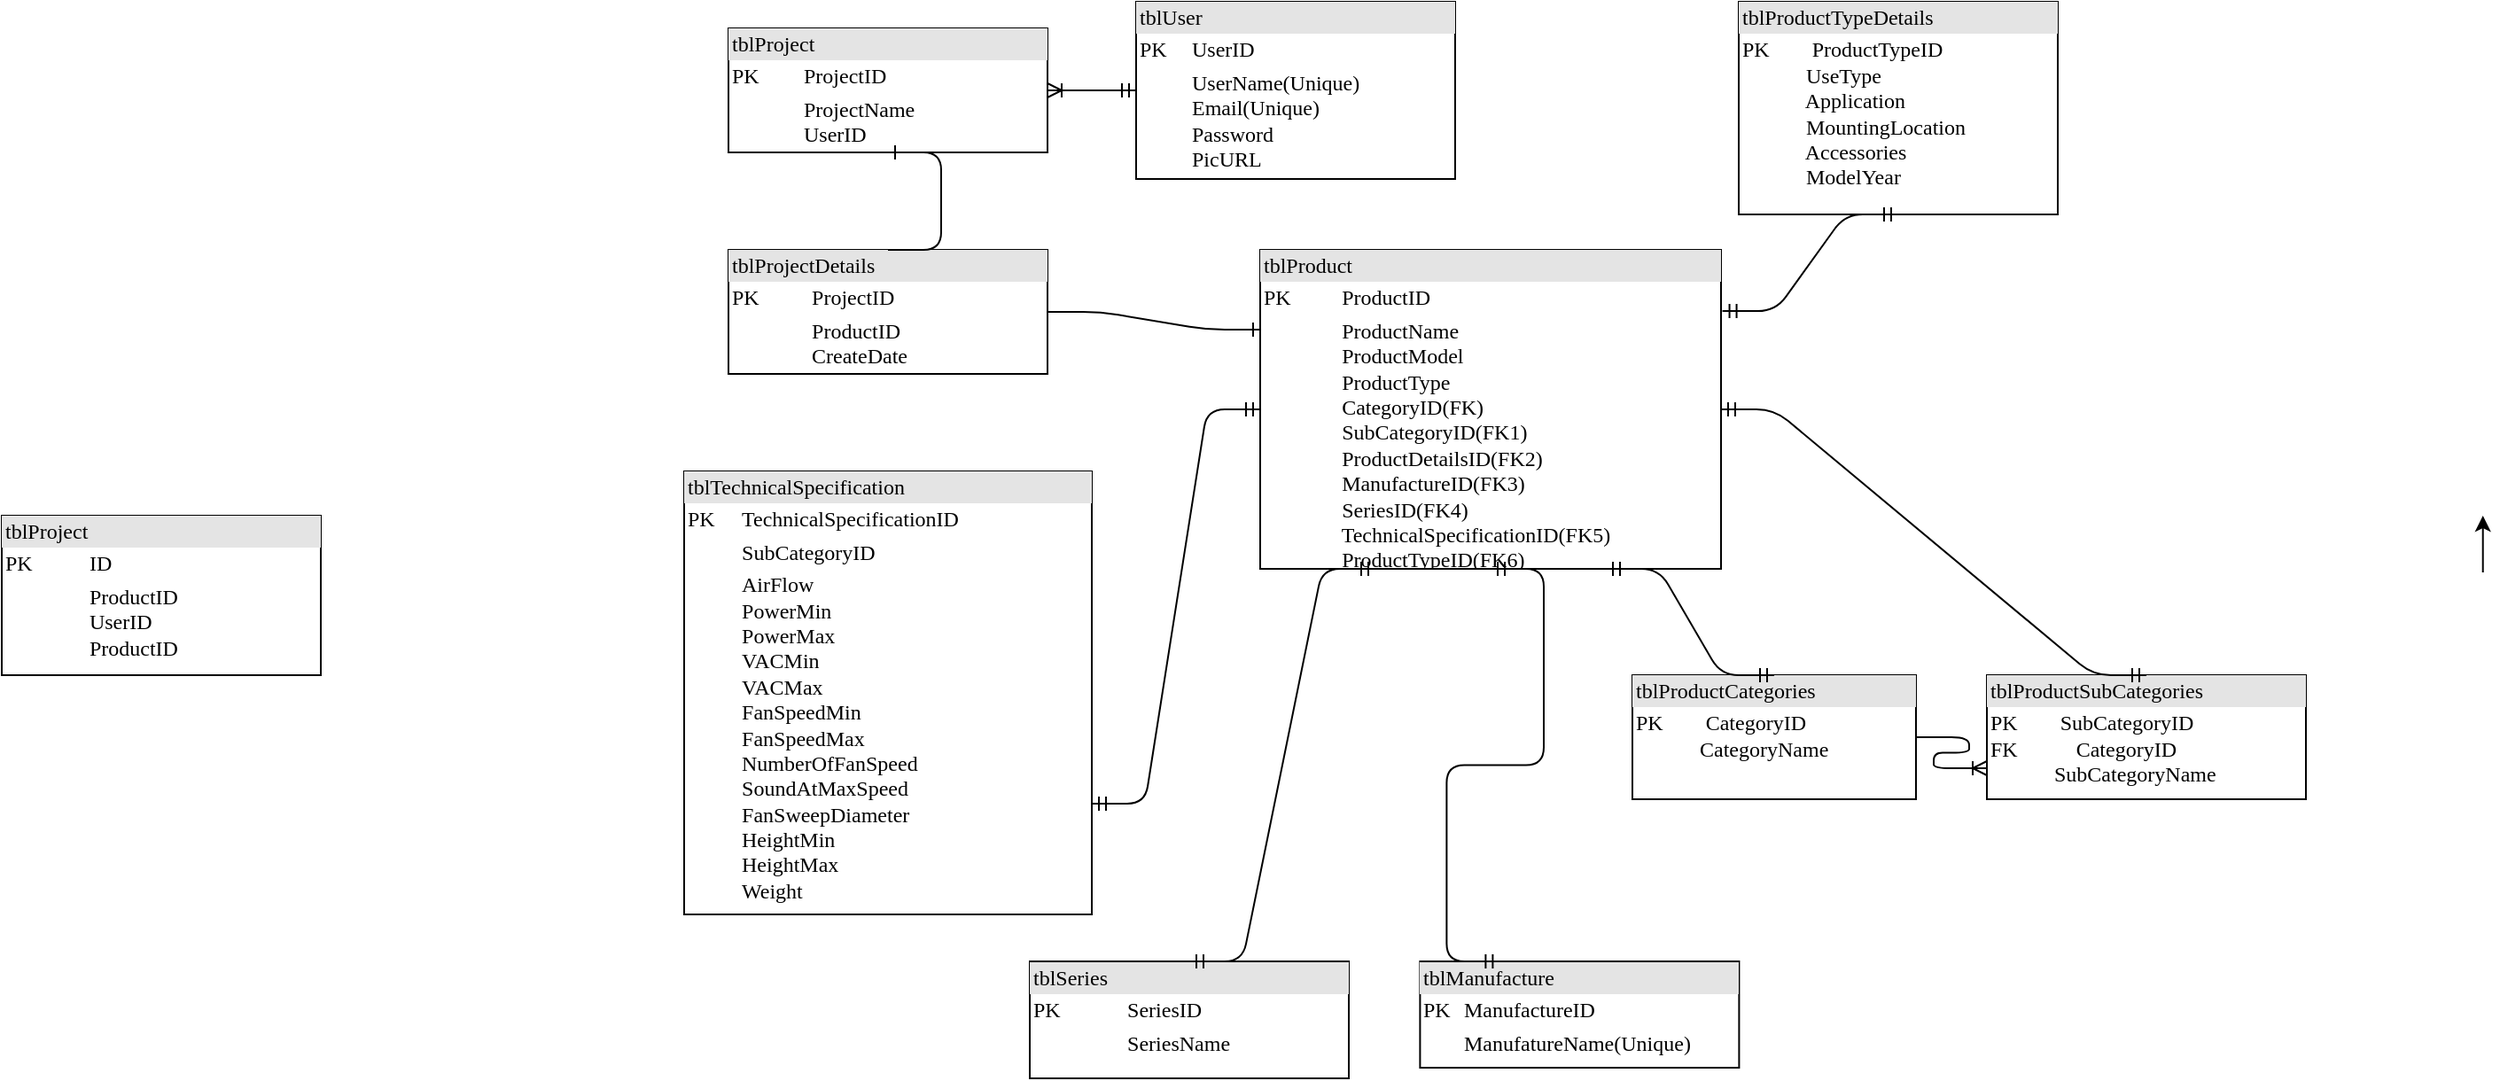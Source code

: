 <mxfile version="10.7.4"><diagram id="MiEfjnBCj5kYG7LXg7qP" name="Page-1"><mxGraphModel dx="2057" dy="725" grid="1" gridSize="10" guides="1" tooltips="1" connect="1" arrows="1" fold="1" page="1" pageScale="1" pageWidth="827" pageHeight="1169" math="0" shadow="0"><root><mxCell id="0"/><mxCell id="1" parent="0"/><mxCell id="yiHmBbLtQAvqIX9JaG39-1" value="&lt;div style=&quot;box-sizing: border-box ; width: 100% ; background: #e4e4e4 ; padding: 2px&quot;&gt;tblUser&lt;/div&gt;&lt;table style=&quot;width: 100% ; font-size: 1em&quot; cellpadding=&quot;2&quot; cellspacing=&quot;0&quot;&gt;&lt;tbody&gt;&lt;tr&gt;&lt;td&gt;PK&lt;/td&gt;&lt;td&gt;UserID&lt;/td&gt;&lt;/tr&gt;&lt;tr&gt;&lt;td&gt;&lt;br&gt;&lt;/td&gt;&lt;td&gt;UserName(Unique)&lt;br&gt;Email(Unique)&lt;br&gt;Password&lt;br&gt;PicURL&lt;/td&gt;&lt;/tr&gt;&lt;tr&gt;&lt;td&gt;&lt;br&gt;&lt;/td&gt;&lt;td&gt;&lt;br&gt;&lt;br&gt;&lt;br&gt;&lt;br&gt;&lt;/td&gt;&lt;/tr&gt;&lt;/tbody&gt;&lt;/table&gt;" style="verticalAlign=top;align=left;overflow=fill;html=1;rounded=0;shadow=0;comic=0;labelBackgroundColor=none;strokeColor=#000000;strokeWidth=1;fillColor=#ffffff;fontFamily=Verdana;fontSize=12;fontColor=#000000;" vertex="1" parent="1"><mxGeometry x="980" y="95" width="180" height="100" as="geometry"/></mxCell><mxCell id="yiHmBbLtQAvqIX9JaG39-2" value="&lt;div style=&quot;box-sizing: border-box ; width: 100% ; background: #e4e4e4 ; padding: 2px&quot;&gt;tblManufacture&lt;/div&gt;&lt;table style=&quot;width: 100% ; font-size: 1em&quot; cellpadding=&quot;2&quot; cellspacing=&quot;0&quot;&gt;&lt;tbody&gt;&lt;tr&gt;&lt;td&gt;PK&lt;/td&gt;&lt;td&gt;ManufactureID&lt;/td&gt;&lt;/tr&gt;&lt;tr&gt;&lt;td&gt;&lt;br&gt;&lt;/td&gt;&lt;td&gt;ManufatureName(Unique)&lt;br&gt;&lt;br&gt;&lt;/td&gt;&lt;/tr&gt;&lt;tr&gt;&lt;td&gt;&lt;br&gt;&lt;/td&gt;&lt;td&gt;&lt;br&gt;&lt;br&gt;&lt;br&gt;&lt;br&gt;&lt;/td&gt;&lt;/tr&gt;&lt;/tbody&gt;&lt;/table&gt;" style="verticalAlign=top;align=left;overflow=fill;html=1;rounded=0;shadow=0;comic=0;labelBackgroundColor=none;strokeColor=#000000;strokeWidth=1;fillColor=#ffffff;fontFamily=Verdana;fontSize=12;fontColor=#000000;" vertex="1" parent="1"><mxGeometry x="1140.2" y="636.5" width="180" height="60" as="geometry"/></mxCell><mxCell id="yiHmBbLtQAvqIX9JaG39-3" value="&lt;div style=&quot;box-sizing: border-box ; width: 100% ; background: #e4e4e4 ; padding: 2px&quot;&gt;tblProjectDetails&lt;/div&gt;&lt;table style=&quot;width: 100% ; font-size: 1em&quot; cellpadding=&quot;2&quot; cellspacing=&quot;0&quot;&gt;&lt;tbody&gt;&lt;tr&gt;&lt;td&gt;PK&lt;/td&gt;&lt;td&gt;ProjectID&lt;/td&gt;&lt;/tr&gt;&lt;tr&gt;&lt;td&gt;&lt;br&gt;&lt;/td&gt;&lt;td&gt;ProductID&lt;br&gt;CreateDate&lt;br&gt;&lt;br&gt;&lt;/td&gt;&lt;/tr&gt;&lt;tr&gt;&lt;td&gt;&lt;br&gt;&lt;/td&gt;&lt;td&gt;&lt;br&gt;&lt;br&gt;&lt;br&gt;&lt;br&gt;&lt;/td&gt;&lt;/tr&gt;&lt;/tbody&gt;&lt;/table&gt;" style="verticalAlign=top;align=left;overflow=fill;html=1;rounded=0;shadow=0;comic=0;labelBackgroundColor=none;strokeColor=#000000;strokeWidth=1;fillColor=#ffffff;fontFamily=Verdana;fontSize=12;fontColor=#000000;" vertex="1" parent="1"><mxGeometry x="750" y="235" width="180" height="70" as="geometry"/></mxCell><mxCell id="yiHmBbLtQAvqIX9JaG39-4" value="&lt;div style=&quot;box-sizing: border-box ; width: 100% ; background: #e4e4e4 ; padding: 2px&quot;&gt;tblProject&lt;/div&gt;&lt;table style=&quot;width: 100% ; font-size: 1em&quot; cellpadding=&quot;2&quot; cellspacing=&quot;0&quot;&gt;&lt;tbody&gt;&lt;tr&gt;&lt;td&gt;PK&lt;/td&gt;&lt;td&gt;ID&lt;/td&gt;&lt;/tr&gt;&lt;tr&gt;&lt;td&gt;&lt;br&gt;&lt;/td&gt;&lt;td&gt;ProductID&lt;br&gt;UserID&lt;br&gt;ProductID&lt;br&gt;&lt;br&gt;&lt;br&gt;&lt;/td&gt;&lt;/tr&gt;&lt;tr&gt;&lt;td&gt;&lt;br&gt;&lt;/td&gt;&lt;td&gt;&lt;br&gt;&lt;br&gt;&lt;br&gt;&lt;br&gt;&lt;/td&gt;&lt;/tr&gt;&lt;/tbody&gt;&lt;/table&gt;" style="verticalAlign=top;align=left;overflow=fill;html=1;rounded=0;shadow=0;comic=0;labelBackgroundColor=none;strokeColor=#000000;strokeWidth=1;fillColor=#ffffff;fontFamily=Verdana;fontSize=12;fontColor=#000000;" vertex="1" parent="1"><mxGeometry x="340" y="385" width="180" height="90" as="geometry"/></mxCell><mxCell id="yiHmBbLtQAvqIX9JaG39-5" value="&lt;div style=&quot;box-sizing: border-box ; width: 100% ; background: #e4e4e4 ; padding: 2px&quot;&gt;tblTechnicalSpecification&lt;/div&gt;&lt;table style=&quot;width: 100% ; font-size: 1em&quot; cellpadding=&quot;2&quot; cellspacing=&quot;0&quot;&gt;&lt;tbody&gt;&lt;tr&gt;&lt;td&gt;PK&lt;/td&gt;&lt;td&gt;TechnicalSpecificationID&lt;br&gt;&lt;/td&gt;&lt;/tr&gt;&lt;tr&gt;&lt;td&gt;&lt;br&gt;&lt;/td&gt;&lt;td&gt;SubCategoryID&lt;/td&gt;&lt;/tr&gt;&lt;tr&gt;&lt;td&gt;&lt;/td&gt;&lt;td&gt;AirFlow&lt;br&gt;PowerMin&lt;br&gt;PowerMax&lt;br&gt;VACMin&lt;br&gt;VACMax&lt;br&gt;FanSpeedMin&lt;br&gt;FanSpeedMax&lt;br&gt;NumberOfFanSpeed&lt;br&gt;SoundAtMaxSpeed&lt;br&gt;FanSweepDiameter&lt;br&gt;HeightMin&lt;br&gt;HeightMax&lt;br&gt;Weight&lt;br&gt;&lt;br&gt;&lt;br&gt;&lt;/td&gt;&lt;/tr&gt;&lt;/tbody&gt;&lt;/table&gt;" style="verticalAlign=top;align=left;overflow=fill;html=1;rounded=0;shadow=0;comic=0;labelBackgroundColor=none;strokeColor=#000000;strokeWidth=1;fillColor=#ffffff;fontFamily=Verdana;fontSize=12;fontColor=#000000;" vertex="1" parent="1"><mxGeometry x="725" y="360" width="230" height="250" as="geometry"/></mxCell><mxCell id="yiHmBbLtQAvqIX9JaG39-6" value="&lt;div style=&quot;box-sizing: border-box ; width: 100% ; background: #e4e4e4 ; padding: 2px&quot;&gt;tblProductCategories&lt;/div&gt;&lt;table style=&quot;width: 100% ; font-size: 1em&quot; cellpadding=&quot;2&quot; cellspacing=&quot;0&quot;&gt;&lt;tbody&gt;&lt;tr&gt;&lt;td&gt;PK&amp;nbsp; &amp;nbsp; &amp;nbsp; &amp;nbsp; CategoryID&lt;br&gt;&amp;nbsp; &amp;nbsp; &amp;nbsp; &amp;nbsp; &amp;nbsp; &amp;nbsp; CategoryName&lt;br&gt;&amp;nbsp; &amp;nbsp; &amp;nbsp; &amp;nbsp; &amp;nbsp; &amp;nbsp;&amp;nbsp;&lt;br&gt;&amp;nbsp; &amp;nbsp; &amp;nbsp; &amp;nbsp; &amp;nbsp; &amp;nbsp;&amp;nbsp;&lt;br&gt;&amp;nbsp; &amp;nbsp; &amp;nbsp; &amp;nbsp; &amp;nbsp; &amp;nbsp;&amp;nbsp;&lt;br&gt;&amp;nbsp; &amp;nbsp; &amp;nbsp; &amp;nbsp; &amp;nbsp; &amp;nbsp;&amp;nbsp;&lt;br&gt;&lt;br&gt;&lt;br&gt;&lt;/td&gt;&lt;td&gt;&lt;br&gt;&lt;/td&gt;&lt;/tr&gt;&lt;tr&gt;&lt;td&gt;&lt;br&gt;&lt;/td&gt;&lt;td&gt;&lt;br&gt;&lt;/td&gt;&lt;/tr&gt;&lt;tr&gt;&lt;td&gt;&lt;/td&gt;&lt;td&gt;&lt;br&gt;&lt;/td&gt;&lt;/tr&gt;&lt;/tbody&gt;&lt;/table&gt;" style="verticalAlign=top;align=left;overflow=fill;html=1;rounded=0;shadow=0;comic=0;labelBackgroundColor=none;strokeColor=#000000;strokeWidth=1;fillColor=#ffffff;fontFamily=Verdana;fontSize=12;fontColor=#000000;" vertex="1" parent="1"><mxGeometry x="1260" y="475" width="160" height="70" as="geometry"/></mxCell><mxCell id="yiHmBbLtQAvqIX9JaG39-7" value="&lt;div style=&quot;box-sizing: border-box ; width: 100% ; background: #e4e4e4 ; padding: 2px&quot;&gt;tblSeries&lt;/div&gt;&lt;table style=&quot;width: 100% ; font-size: 1em&quot; cellpadding=&quot;2&quot; cellspacing=&quot;0&quot;&gt;&lt;tbody&gt;&lt;tr&gt;&lt;td&gt;PK&lt;/td&gt;&lt;td&gt;&amp;nbsp; &amp;nbsp; &amp;nbsp; SeriesID&lt;/td&gt;&lt;/tr&gt;&lt;tr&gt;&lt;td&gt;&lt;br&gt;&lt;/td&gt;&lt;td&gt;&amp;nbsp; &amp;nbsp; &amp;nbsp; SeriesName&lt;/td&gt;&lt;/tr&gt;&lt;tr&gt;&lt;td&gt;&lt;/td&gt;&lt;td&gt;&lt;br&gt;&lt;/td&gt;&lt;/tr&gt;&lt;/tbody&gt;&lt;/table&gt;" style="verticalAlign=top;align=left;overflow=fill;html=1;rounded=0;shadow=0;comic=0;labelBackgroundColor=none;strokeColor=#000000;strokeWidth=1;fillColor=#ffffff;fontFamily=Verdana;fontSize=12;fontColor=#000000;" vertex="1" parent="1"><mxGeometry x="920" y="636.5" width="180" height="66" as="geometry"/></mxCell><mxCell id="yiHmBbLtQAvqIX9JaG39-9" value="&lt;div style=&quot;box-sizing: border-box ; width: 100% ; background: #e4e4e4 ; padding: 2px&quot;&gt;&lt;span&gt;tblProduct&lt;/span&gt;&lt;br&gt;&lt;/div&gt;&lt;table style=&quot;width: 100% ; font-size: 1em&quot; cellpadding=&quot;2&quot; cellspacing=&quot;0&quot;&gt;&lt;tbody&gt;&lt;tr&gt;&lt;td&gt;PK&lt;/td&gt;&lt;td&gt;&amp;nbsp; &amp;nbsp; &amp;nbsp; ProductID&lt;/td&gt;&lt;/tr&gt;&lt;tr&gt;&lt;td&gt;&lt;br&gt;&lt;/td&gt;&lt;td&gt;&amp;nbsp; &amp;nbsp; &amp;nbsp; ProductName&lt;br&gt;&amp;nbsp; &amp;nbsp; &amp;nbsp; ProductModel&lt;br&gt;&amp;nbsp; &amp;nbsp; &amp;nbsp; ProductType&lt;br&gt;&amp;nbsp; &amp;nbsp; &amp;nbsp; CategoryID(FK)&lt;br&gt;&amp;nbsp; &amp;nbsp; &amp;nbsp; SubCategoryID(FK1)&lt;br&gt;&amp;nbsp; &amp;nbsp; &amp;nbsp; ProductDetailsID(FK2)&lt;br&gt;&amp;nbsp; &amp;nbsp; &amp;nbsp; ManufactureID(FK3)&lt;br&gt;&amp;nbsp; &amp;nbsp; &amp;nbsp; SeriesID(FK4)&lt;br&gt;&amp;nbsp; &amp;nbsp; &amp;nbsp; TechnicalSpecificationID(FK5)&lt;br&gt;&amp;nbsp; &amp;nbsp; &amp;nbsp; ProductTypeID(FK6)&lt;br&gt;&lt;br&gt;&lt;br&gt;&lt;/td&gt;&lt;/tr&gt;&lt;tr&gt;&lt;td&gt;&lt;/td&gt;&lt;td&gt;&lt;br&gt;&lt;/td&gt;&lt;/tr&gt;&lt;/tbody&gt;&lt;/table&gt;" style="verticalAlign=top;align=left;overflow=fill;html=1;rounded=0;shadow=0;comic=0;labelBackgroundColor=none;strokeColor=#000000;strokeWidth=1;fillColor=#ffffff;fontFamily=Verdana;fontSize=12;fontColor=#000000;" vertex="1" parent="1"><mxGeometry x="1050" y="235" width="260" height="180" as="geometry"/></mxCell><mxCell id="yiHmBbLtQAvqIX9JaG39-10" value="&lt;div style=&quot;box-sizing: border-box ; width: 100% ; background: #e4e4e4 ; padding: 2px&quot;&gt;tblProductSubCategories&lt;/div&gt;&lt;table style=&quot;width: 100% ; font-size: 1em&quot; cellpadding=&quot;2&quot; cellspacing=&quot;0&quot;&gt;&lt;tbody&gt;&lt;tr&gt;&lt;td&gt;PK&amp;nbsp; &amp;nbsp; &amp;nbsp; &amp;nbsp; SubCategoryID&lt;br&gt;FK&amp;nbsp; &amp;nbsp; &amp;nbsp; &amp;nbsp; &amp;nbsp; &amp;nbsp;CategoryID&lt;br&gt;&amp;nbsp; &amp;nbsp; &amp;nbsp; &amp;nbsp; &amp;nbsp; &amp;nbsp; SubCategoryName&lt;br&gt;&amp;nbsp; &amp;nbsp; &amp;nbsp; &amp;nbsp; &amp;nbsp; &amp;nbsp;&amp;nbsp;&lt;br&gt;&amp;nbsp; &amp;nbsp; &amp;nbsp; &amp;nbsp; &amp;nbsp; &amp;nbsp;&amp;nbsp;&lt;br&gt;&amp;nbsp; &amp;nbsp; &amp;nbsp; &amp;nbsp; &amp;nbsp; &amp;nbsp;&amp;nbsp;&lt;br&gt;&lt;br&gt;&lt;br&gt;&lt;/td&gt;&lt;td&gt;&lt;br&gt;&lt;/td&gt;&lt;/tr&gt;&lt;tr&gt;&lt;td&gt;&lt;br&gt;&lt;/td&gt;&lt;td&gt;&lt;br&gt;&lt;/td&gt;&lt;/tr&gt;&lt;tr&gt;&lt;td&gt;&lt;/td&gt;&lt;td&gt;&lt;br&gt;&lt;/td&gt;&lt;/tr&gt;&lt;/tbody&gt;&lt;/table&gt;" style="verticalAlign=top;align=left;overflow=fill;html=1;rounded=0;shadow=0;comic=0;labelBackgroundColor=none;strokeColor=#000000;strokeWidth=1;fillColor=#ffffff;fontFamily=Verdana;fontSize=12;fontColor=#000000;" vertex="1" parent="1"><mxGeometry x="1460" y="475" width="180" height="70" as="geometry"/></mxCell><mxCell id="yiHmBbLtQAvqIX9JaG39-11" value="&lt;div style=&quot;box-sizing: border-box ; width: 100% ; background: #e4e4e4 ; padding: 2px&quot;&gt;tblProject&lt;/div&gt;&lt;table style=&quot;width: 100% ; font-size: 1em&quot; cellpadding=&quot;2&quot; cellspacing=&quot;0&quot;&gt;&lt;tbody&gt;&lt;tr&gt;&lt;td&gt;PK&lt;/td&gt;&lt;td&gt;ProjectID&lt;/td&gt;&lt;/tr&gt;&lt;tr&gt;&lt;td&gt;&lt;br&gt;&lt;/td&gt;&lt;td&gt;ProjectName&lt;br&gt;UserID&lt;br&gt;&lt;br&gt;&lt;/td&gt;&lt;/tr&gt;&lt;tr&gt;&lt;td&gt;&lt;br&gt;&lt;/td&gt;&lt;td&gt;&lt;br&gt;&lt;br&gt;&lt;br&gt;&lt;br&gt;&lt;/td&gt;&lt;/tr&gt;&lt;/tbody&gt;&lt;/table&gt;" style="verticalAlign=top;align=left;overflow=fill;html=1;rounded=0;shadow=0;comic=0;labelBackgroundColor=none;strokeColor=#000000;strokeWidth=1;fillColor=#ffffff;fontFamily=Verdana;fontSize=12;fontColor=#000000;" vertex="1" parent="1"><mxGeometry x="750" y="110" width="180" height="70" as="geometry"/></mxCell><mxCell id="yiHmBbLtQAvqIX9JaG39-14" value="&lt;div style=&quot;box-sizing: border-box ; width: 100% ; background: #e4e4e4 ; padding: 2px&quot;&gt;tblProductTypeDetails&lt;/div&gt;&lt;table style=&quot;width: 100% ; font-size: 1em&quot; cellpadding=&quot;2&quot; cellspacing=&quot;0&quot;&gt;&lt;tbody&gt;&lt;tr&gt;&lt;td&gt;PK&amp;nbsp; &amp;nbsp; &amp;nbsp; &amp;nbsp; ProductTypeID&lt;br&gt;&amp;nbsp; &amp;nbsp; &amp;nbsp; &amp;nbsp; &amp;nbsp; &amp;nbsp; UseType&lt;br&gt;&amp;nbsp; &amp;nbsp; &amp;nbsp; &amp;nbsp; &amp;nbsp; &amp;nbsp; Application&lt;br&gt;&amp;nbsp; &amp;nbsp; &amp;nbsp; &amp;nbsp; &amp;nbsp; &amp;nbsp; MountingLocation&lt;br&gt;&amp;nbsp; &amp;nbsp; &amp;nbsp; &amp;nbsp; &amp;nbsp; &amp;nbsp; Accessories&lt;br&gt;&amp;nbsp; &amp;nbsp; &amp;nbsp; &amp;nbsp; &amp;nbsp; &amp;nbsp; ModelYear&lt;br&gt;&lt;br&gt;&lt;br&gt;&lt;/td&gt;&lt;td&gt;&lt;br&gt;&lt;/td&gt;&lt;/tr&gt;&lt;tr&gt;&lt;td&gt;&lt;br&gt;&lt;/td&gt;&lt;td&gt;&lt;br&gt;&lt;/td&gt;&lt;/tr&gt;&lt;tr&gt;&lt;td&gt;&lt;/td&gt;&lt;td&gt;&lt;br&gt;&lt;/td&gt;&lt;/tr&gt;&lt;/tbody&gt;&lt;/table&gt;" style="verticalAlign=top;align=left;overflow=fill;html=1;rounded=0;shadow=0;comic=0;labelBackgroundColor=none;strokeColor=#000000;strokeWidth=1;fillColor=#ffffff;fontFamily=Verdana;fontSize=12;fontColor=#000000;" vertex="1" parent="1"><mxGeometry x="1320" y="95" width="180" height="120" as="geometry"/></mxCell><mxCell id="yiHmBbLtQAvqIX9JaG39-26" value="" style="edgeStyle=orthogonalEdgeStyle;rounded=0;orthogonalLoop=1;jettySize=auto;html=1;" edge="1" parent="1"><mxGeometry relative="1" as="geometry"><mxPoint x="1739.857" y="417" as="sourcePoint"/><mxPoint x="1739.857" y="385" as="targetPoint"/></mxGeometry></mxCell><mxCell id="yiHmBbLtQAvqIX9JaG39-17" value="" style="edgeStyle=entityRelationEdgeStyle;fontSize=12;html=1;endArrow=ERoneToMany;startArrow=ERmandOne;exitX=0;exitY=0.5;exitDx=0;exitDy=0;entryX=1;entryY=0.5;entryDx=0;entryDy=0;" edge="1" parent="1" source="yiHmBbLtQAvqIX9JaG39-1" target="yiHmBbLtQAvqIX9JaG39-11"><mxGeometry width="100" height="100" relative="1" as="geometry"><mxPoint x="880" y="550" as="sourcePoint"/><mxPoint x="990" y="400" as="targetPoint"/></mxGeometry></mxCell><mxCell id="yiHmBbLtQAvqIX9JaG39-18" value="" style="edgeStyle=entityRelationEdgeStyle;fontSize=12;html=1;endArrow=ERmandOne;startArrow=ERmandOne;exitX=1;exitY=0.75;exitDx=0;exitDy=0;entryX=0;entryY=0.5;entryDx=0;entryDy=0;" edge="1" parent="1" source="yiHmBbLtQAvqIX9JaG39-5" target="yiHmBbLtQAvqIX9JaG39-9"><mxGeometry width="100" height="100" relative="1" as="geometry"><mxPoint x="940" y="480" as="sourcePoint"/><mxPoint x="1040" y="380" as="targetPoint"/></mxGeometry></mxCell><mxCell id="yiHmBbLtQAvqIX9JaG39-19" value="" style="edgeStyle=entityRelationEdgeStyle;fontSize=12;html=1;endArrow=ERmandOne;startArrow=ERmandOne;entryX=0.25;entryY=1;entryDx=0;entryDy=0;exitX=0.5;exitY=0;exitDx=0;exitDy=0;" edge="1" parent="1" source="yiHmBbLtQAvqIX9JaG39-7" target="yiHmBbLtQAvqIX9JaG39-9"><mxGeometry width="100" height="100" relative="1" as="geometry"><mxPoint x="890" y="770" as="sourcePoint"/><mxPoint x="990" y="670" as="targetPoint"/></mxGeometry></mxCell><mxCell id="yiHmBbLtQAvqIX9JaG39-20" value="" style="edgeStyle=entityRelationEdgeStyle;fontSize=12;html=1;endArrow=ERmandOne;startArrow=ERmandOne;entryX=0.5;entryY=1;entryDx=0;entryDy=0;exitX=0.25;exitY=0;exitDx=0;exitDy=0;" edge="1" parent="1" source="yiHmBbLtQAvqIX9JaG39-2" target="yiHmBbLtQAvqIX9JaG39-9"><mxGeometry width="100" height="100" relative="1" as="geometry"><mxPoint x="1440" y="560" as="sourcePoint"/><mxPoint x="1540" y="460" as="targetPoint"/></mxGeometry></mxCell><mxCell id="yiHmBbLtQAvqIX9JaG39-21" value="" style="edgeStyle=entityRelationEdgeStyle;fontSize=12;html=1;endArrow=ERone;endFill=1;entryX=0;entryY=0.25;entryDx=0;entryDy=0;exitX=1;exitY=0.5;exitDx=0;exitDy=0;" edge="1" parent="1" source="yiHmBbLtQAvqIX9JaG39-3" target="yiHmBbLtQAvqIX9JaG39-9"><mxGeometry width="100" height="100" relative="1" as="geometry"><mxPoint x="340" y="820" as="sourcePoint"/><mxPoint x="440" y="720" as="targetPoint"/></mxGeometry></mxCell><mxCell id="yiHmBbLtQAvqIX9JaG39-22" value="" style="edgeStyle=entityRelationEdgeStyle;fontSize=12;html=1;endArrow=ERone;endFill=1;entryX=0.5;entryY=1;entryDx=0;entryDy=0;exitX=0.5;exitY=0;exitDx=0;exitDy=0;" edge="1" parent="1" source="yiHmBbLtQAvqIX9JaG39-3" target="yiHmBbLtQAvqIX9JaG39-11"><mxGeometry width="100" height="100" relative="1" as="geometry"><mxPoint x="340" y="820" as="sourcePoint"/><mxPoint x="440" y="720" as="targetPoint"/></mxGeometry></mxCell><mxCell id="yiHmBbLtQAvqIX9JaG39-23" value="" style="edgeStyle=entityRelationEdgeStyle;fontSize=12;html=1;endArrow=ERmandOne;startArrow=ERmandOne;exitX=1.003;exitY=0.192;exitDx=0;exitDy=0;entryX=0.5;entryY=1;entryDx=0;entryDy=0;exitPerimeter=0;" edge="1" parent="1" source="yiHmBbLtQAvqIX9JaG39-9" target="yiHmBbLtQAvqIX9JaG39-14"><mxGeometry width="100" height="100" relative="1" as="geometry"><mxPoint x="1440" y="440" as="sourcePoint"/><mxPoint x="1540" y="340" as="targetPoint"/></mxGeometry></mxCell><mxCell id="yiHmBbLtQAvqIX9JaG39-25" value="" style="edgeStyle=entityRelationEdgeStyle;fontSize=12;html=1;endArrow=ERoneToMany;entryX=0;entryY=0.75;entryDx=0;entryDy=0;exitX=1;exitY=0.5;exitDx=0;exitDy=0;" edge="1" parent="1" source="yiHmBbLtQAvqIX9JaG39-6" target="yiHmBbLtQAvqIX9JaG39-10"><mxGeometry width="100" height="100" relative="1" as="geometry"><mxPoint x="1450" y="410" as="sourcePoint"/><mxPoint x="1550" y="310" as="targetPoint"/></mxGeometry></mxCell><mxCell id="yiHmBbLtQAvqIX9JaG39-27" value="" style="edgeStyle=entityRelationEdgeStyle;fontSize=12;html=1;endArrow=ERmandOne;startArrow=ERmandOne;entryX=0.5;entryY=0;entryDx=0;entryDy=0;exitX=1;exitY=0.5;exitDx=0;exitDy=0;" edge="1" parent="1" source="yiHmBbLtQAvqIX9JaG39-9" target="yiHmBbLtQAvqIX9JaG39-10"><mxGeometry width="100" height="100" relative="1" as="geometry"><mxPoint x="1350" y="440" as="sourcePoint"/><mxPoint x="1450" y="340" as="targetPoint"/></mxGeometry></mxCell><mxCell id="yiHmBbLtQAvqIX9JaG39-28" value="" style="edgeStyle=entityRelationEdgeStyle;fontSize=12;html=1;endArrow=ERmandOne;startArrow=ERmandOne;exitX=0.75;exitY=1;exitDx=0;exitDy=0;entryX=0.5;entryY=0;entryDx=0;entryDy=0;" edge="1" parent="1" source="yiHmBbLtQAvqIX9JaG39-9" target="yiHmBbLtQAvqIX9JaG39-6"><mxGeometry width="100" height="100" relative="1" as="geometry"><mxPoint x="1410" y="390" as="sourcePoint"/><mxPoint x="1510" y="290" as="targetPoint"/></mxGeometry></mxCell></root></mxGraphModel></diagram></mxfile>